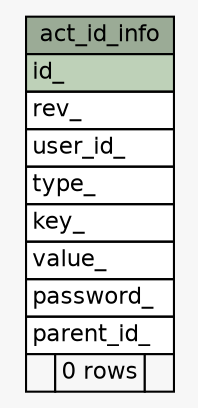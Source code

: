 // dot 2.43.0 on Linux 5.15.0-1033-azure
// SchemaSpy rev Unknown
digraph "act_id_info" {
  graph [
    rankdir="RL"
    bgcolor="#f7f7f7"
    nodesep="0.18"
    ranksep="0.46"
    fontname="Helvetica"
    fontsize="11"
  ];
  node [
    fontname="Helvetica"
    fontsize="11"
    shape="plaintext"
  ];
  edge [
    arrowsize="0.8"
  ];
  "act_id_info" [
    label=<
    <TABLE BORDER="0" CELLBORDER="1" CELLSPACING="0" BGCOLOR="#ffffff">
      <TR><TD COLSPAN="3" BGCOLOR="#9bab96" ALIGN="CENTER">act_id_info</TD></TR>
      <TR><TD PORT="id_" COLSPAN="3" BGCOLOR="#bed1b8" ALIGN="LEFT">id_</TD></TR>
      <TR><TD PORT="rev_" COLSPAN="3" ALIGN="LEFT">rev_</TD></TR>
      <TR><TD PORT="user_id_" COLSPAN="3" ALIGN="LEFT">user_id_</TD></TR>
      <TR><TD PORT="type_" COLSPAN="3" ALIGN="LEFT">type_</TD></TR>
      <TR><TD PORT="key_" COLSPAN="3" ALIGN="LEFT">key_</TD></TR>
      <TR><TD PORT="value_" COLSPAN="3" ALIGN="LEFT">value_</TD></TR>
      <TR><TD PORT="password_" COLSPAN="3" ALIGN="LEFT">password_</TD></TR>
      <TR><TD PORT="parent_id_" COLSPAN="3" ALIGN="LEFT">parent_id_</TD></TR>
      <TR><TD ALIGN="LEFT" BGCOLOR="#f7f7f7">  </TD><TD ALIGN="RIGHT" BGCOLOR="#f7f7f7">0 rows</TD><TD ALIGN="RIGHT" BGCOLOR="#f7f7f7">  </TD></TR>
    </TABLE>>
    URL="tables/act_id_info.html"
    tooltip="act_id_info"
  ];
}
